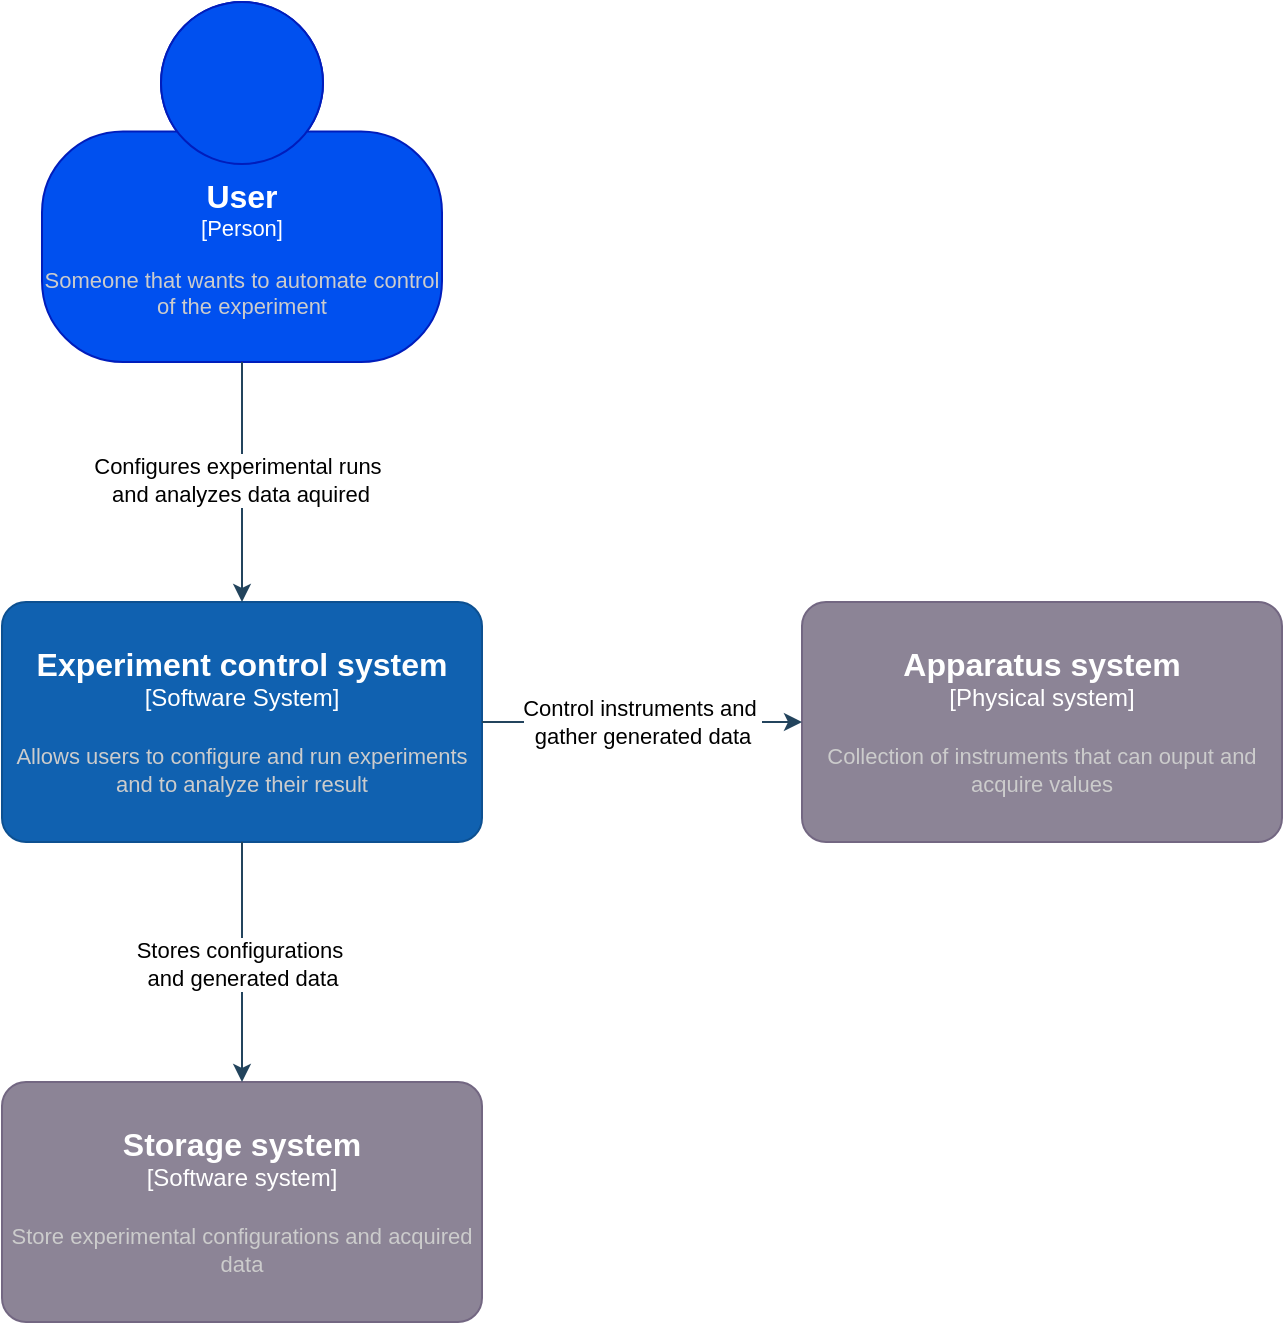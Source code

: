 <mxfile version="24.2.5" type="device">
  <diagram name="Page-1" id="CYrFVYkFDckFPo-PPNGg">
    <mxGraphModel dx="1434" dy="836" grid="1" gridSize="10" guides="1" tooltips="1" connect="1" arrows="1" fold="1" page="1" pageScale="1" pageWidth="827" pageHeight="1169" background="#ffffff" math="0" shadow="0">
      <root>
        <mxCell id="0" />
        <mxCell id="1" parent="0" />
        <object placeholders="1" c4Name="User" c4Type="Person" c4Description="Someone that wants to automate control of the experiment" label="&lt;font style=&quot;font-size: 16px&quot;&gt;&lt;b&gt;%c4Name%&lt;/b&gt;&lt;/font&gt;&lt;div&gt;[%c4Type%]&lt;/div&gt;&lt;br&gt;&lt;div&gt;&lt;font style=&quot;font-size: 11px&quot;&gt;&lt;font color=&quot;#cccccc&quot;&gt;%c4Description%&lt;/font&gt;&lt;/div&gt;" id="DxPPNB4-H2R7L8Yv0gSn-2">
          <mxCell style="html=1;fontSize=11;dashed=0;whiteSpace=wrap;fillColor=#0050ef;strokeColor=#001DBC;fontColor=#ffffff;shape=mxgraph.c4.person2;align=center;metaEdit=1;points=[[0.5,0,0],[1,0.5,0],[1,0.75,0],[0.75,1,0],[0.5,1,0],[0.25,1,0],[0,0.75,0],[0,0.5,0]];resizable=0;" parent="1" vertex="1">
            <mxGeometry x="180" y="20" width="200" height="180" as="geometry" />
          </mxCell>
        </object>
        <object placeholders="1" c4Name="Experiment control system" c4Type="Software System" c4Description="Allows users to configure and run experiments and to analyze their result" label="&lt;font style=&quot;font-size: 16px&quot;&gt;&lt;b&gt;%c4Name%&lt;/b&gt;&lt;/font&gt;&lt;div&gt;[%c4Type%]&lt;/div&gt;&lt;br&gt;&lt;div&gt;&lt;font style=&quot;font-size: 11px&quot;&gt;&lt;font color=&quot;#cccccc&quot;&gt;%c4Description%&lt;/font&gt;&lt;/div&gt;" id="DxPPNB4-H2R7L8Yv0gSn-3">
          <mxCell style="rounded=1;whiteSpace=wrap;html=1;labelBackgroundColor=none;fillColor=#1061B0;fontColor=#ffffff;align=center;arcSize=10;strokeColor=#0D5091;metaEdit=1;resizable=0;points=[[0.25,0,0],[0.5,0,0],[0.75,0,0],[1,0.25,0],[1,0.5,0],[1,0.75,0],[0.75,1,0],[0.5,1,0],[0.25,1,0],[0,0.75,0],[0,0.5,0],[0,0.25,0]];" parent="1" vertex="1">
            <mxGeometry x="160" y="320" width="240" height="120" as="geometry" />
          </mxCell>
        </object>
        <mxCell id="DxPPNB4-H2R7L8Yv0gSn-4" style="edgeStyle=orthogonalEdgeStyle;rounded=0;orthogonalLoop=1;jettySize=auto;html=1;entryX=0.5;entryY=0;entryDx=0;entryDy=0;entryPerimeter=0;strokeColor=#23445D;" parent="1" source="DxPPNB4-H2R7L8Yv0gSn-2" target="DxPPNB4-H2R7L8Yv0gSn-3" edge="1">
          <mxGeometry relative="1" as="geometry" />
        </mxCell>
        <mxCell id="DxPPNB4-H2R7L8Yv0gSn-5" value="Configures experimental runs&amp;nbsp;&lt;div&gt;and analyzes data aquired&lt;/div&gt;" style="edgeLabel;html=1;align=center;verticalAlign=middle;resizable=0;points=[];strokeColor=#FFFFFF;fontColor=#000000;fillColor=#182E3E;labelBackgroundColor=#ffffff;" parent="DxPPNB4-H2R7L8Yv0gSn-4" vertex="1" connectable="0">
          <mxGeometry x="-0.02" y="-1" relative="1" as="geometry">
            <mxPoint as="offset" />
          </mxGeometry>
        </mxCell>
        <object placeholders="1" c4Name="Apparatus system" c4Type="Physical system" c4Description="Collection of instruments that can ouput and acquire values" label="&lt;font style=&quot;font-size: 16px&quot;&gt;&lt;b&gt;%c4Name%&lt;/b&gt;&lt;/font&gt;&lt;div&gt;[%c4Type%]&lt;/div&gt;&lt;br&gt;&lt;div&gt;&lt;font style=&quot;font-size: 11px&quot;&gt;&lt;font color=&quot;#cccccc&quot;&gt;%c4Description%&lt;/font&gt;&lt;/div&gt;" id="DxPPNB4-H2R7L8Yv0gSn-6">
          <mxCell style="rounded=1;whiteSpace=wrap;html=1;labelBackgroundColor=none;fillColor=#8C8496;fontColor=#ffffff;align=center;arcSize=10;strokeColor=#736782;metaEdit=1;resizable=0;points=[[0.25,0,0],[0.5,0,0],[0.75,0,0],[1,0.25,0],[1,0.5,0],[1,0.75,0],[0.75,1,0],[0.5,1,0],[0.25,1,0],[0,0.75,0],[0,0.5,0],[0,0.25,0]];" parent="1" vertex="1">
            <mxGeometry x="560" y="320" width="240" height="120" as="geometry" />
          </mxCell>
        </object>
        <object placeholders="1" c4Name="Storage system" c4Type="Software system" c4Description="Store experimental configurations and acquired data" label="&lt;font style=&quot;font-size: 16px&quot;&gt;&lt;b&gt;%c4Name%&lt;/b&gt;&lt;/font&gt;&lt;div&gt;[%c4Type%]&lt;/div&gt;&lt;br&gt;&lt;div&gt;&lt;font style=&quot;font-size: 11px&quot;&gt;&lt;font color=&quot;#cccccc&quot;&gt;%c4Description%&lt;/font&gt;&lt;/div&gt;" id="DxPPNB4-H2R7L8Yv0gSn-7">
          <mxCell style="rounded=1;whiteSpace=wrap;html=1;labelBackgroundColor=none;fillColor=#8C8496;fontColor=#ffffff;align=center;arcSize=10;strokeColor=#736782;metaEdit=1;resizable=0;points=[[0.25,0,0],[0.5,0,0],[0.75,0,0],[1,0.25,0],[1,0.5,0],[1,0.75,0],[0.75,1,0],[0.5,1,0],[0.25,1,0],[0,0.75,0],[0,0.5,0],[0,0.25,0]];" parent="1" vertex="1">
            <mxGeometry x="160" y="560" width="240" height="120" as="geometry" />
          </mxCell>
        </object>
        <mxCell id="DxPPNB4-H2R7L8Yv0gSn-8" style="edgeStyle=orthogonalEdgeStyle;rounded=0;orthogonalLoop=1;jettySize=auto;html=1;entryX=0;entryY=0.5;entryDx=0;entryDy=0;entryPerimeter=0;strokeColor=#23445D;" parent="1" source="DxPPNB4-H2R7L8Yv0gSn-3" target="DxPPNB4-H2R7L8Yv0gSn-6" edge="1">
          <mxGeometry relative="1" as="geometry" />
        </mxCell>
        <mxCell id="DxPPNB4-H2R7L8Yv0gSn-9" value="Control instruments and&amp;nbsp;&lt;div&gt;gather generated data&lt;/div&gt;" style="edgeLabel;html=1;align=center;verticalAlign=middle;resizable=0;points=[];strokeColor=#FFFFFF;fontColor=#000000;fillColor=#182E3E;labelBackgroundColor=#ffffff;" parent="DxPPNB4-H2R7L8Yv0gSn-8" vertex="1" connectable="0">
          <mxGeometry x="0.068" y="-2" relative="1" as="geometry">
            <mxPoint x="-6" y="-2" as="offset" />
          </mxGeometry>
        </mxCell>
        <mxCell id="DxPPNB4-H2R7L8Yv0gSn-10" style="edgeStyle=orthogonalEdgeStyle;rounded=0;orthogonalLoop=1;jettySize=auto;html=1;entryX=0.5;entryY=0;entryDx=0;entryDy=0;entryPerimeter=0;strokeColor=#23445D;" parent="1" source="DxPPNB4-H2R7L8Yv0gSn-3" target="DxPPNB4-H2R7L8Yv0gSn-7" edge="1">
          <mxGeometry relative="1" as="geometry" />
        </mxCell>
        <mxCell id="DxPPNB4-H2R7L8Yv0gSn-11" value="Stores configurations&amp;nbsp;&lt;div&gt;and generated data&lt;/div&gt;" style="edgeLabel;html=1;align=center;verticalAlign=middle;resizable=0;points=[];strokeColor=#FFFFFF;fontColor=#000000;fillColor=#182E3E;labelBackgroundColor=#ffffff;" parent="DxPPNB4-H2R7L8Yv0gSn-10" vertex="1" connectable="0">
          <mxGeometry x="-0.042" y="-1" relative="1" as="geometry">
            <mxPoint x="1" y="3" as="offset" />
          </mxGeometry>
        </mxCell>
      </root>
    </mxGraphModel>
  </diagram>
</mxfile>
